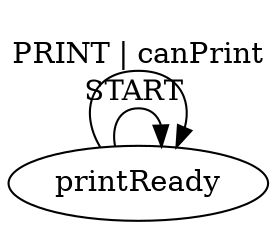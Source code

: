 digraph Printer {
	rankdir=LR;
	
	//states
	printReady;
	//edges
	printReady->printReady [label="START "]; 
	printReady->printReady [label="PRINT | canPrint"]; 
}
